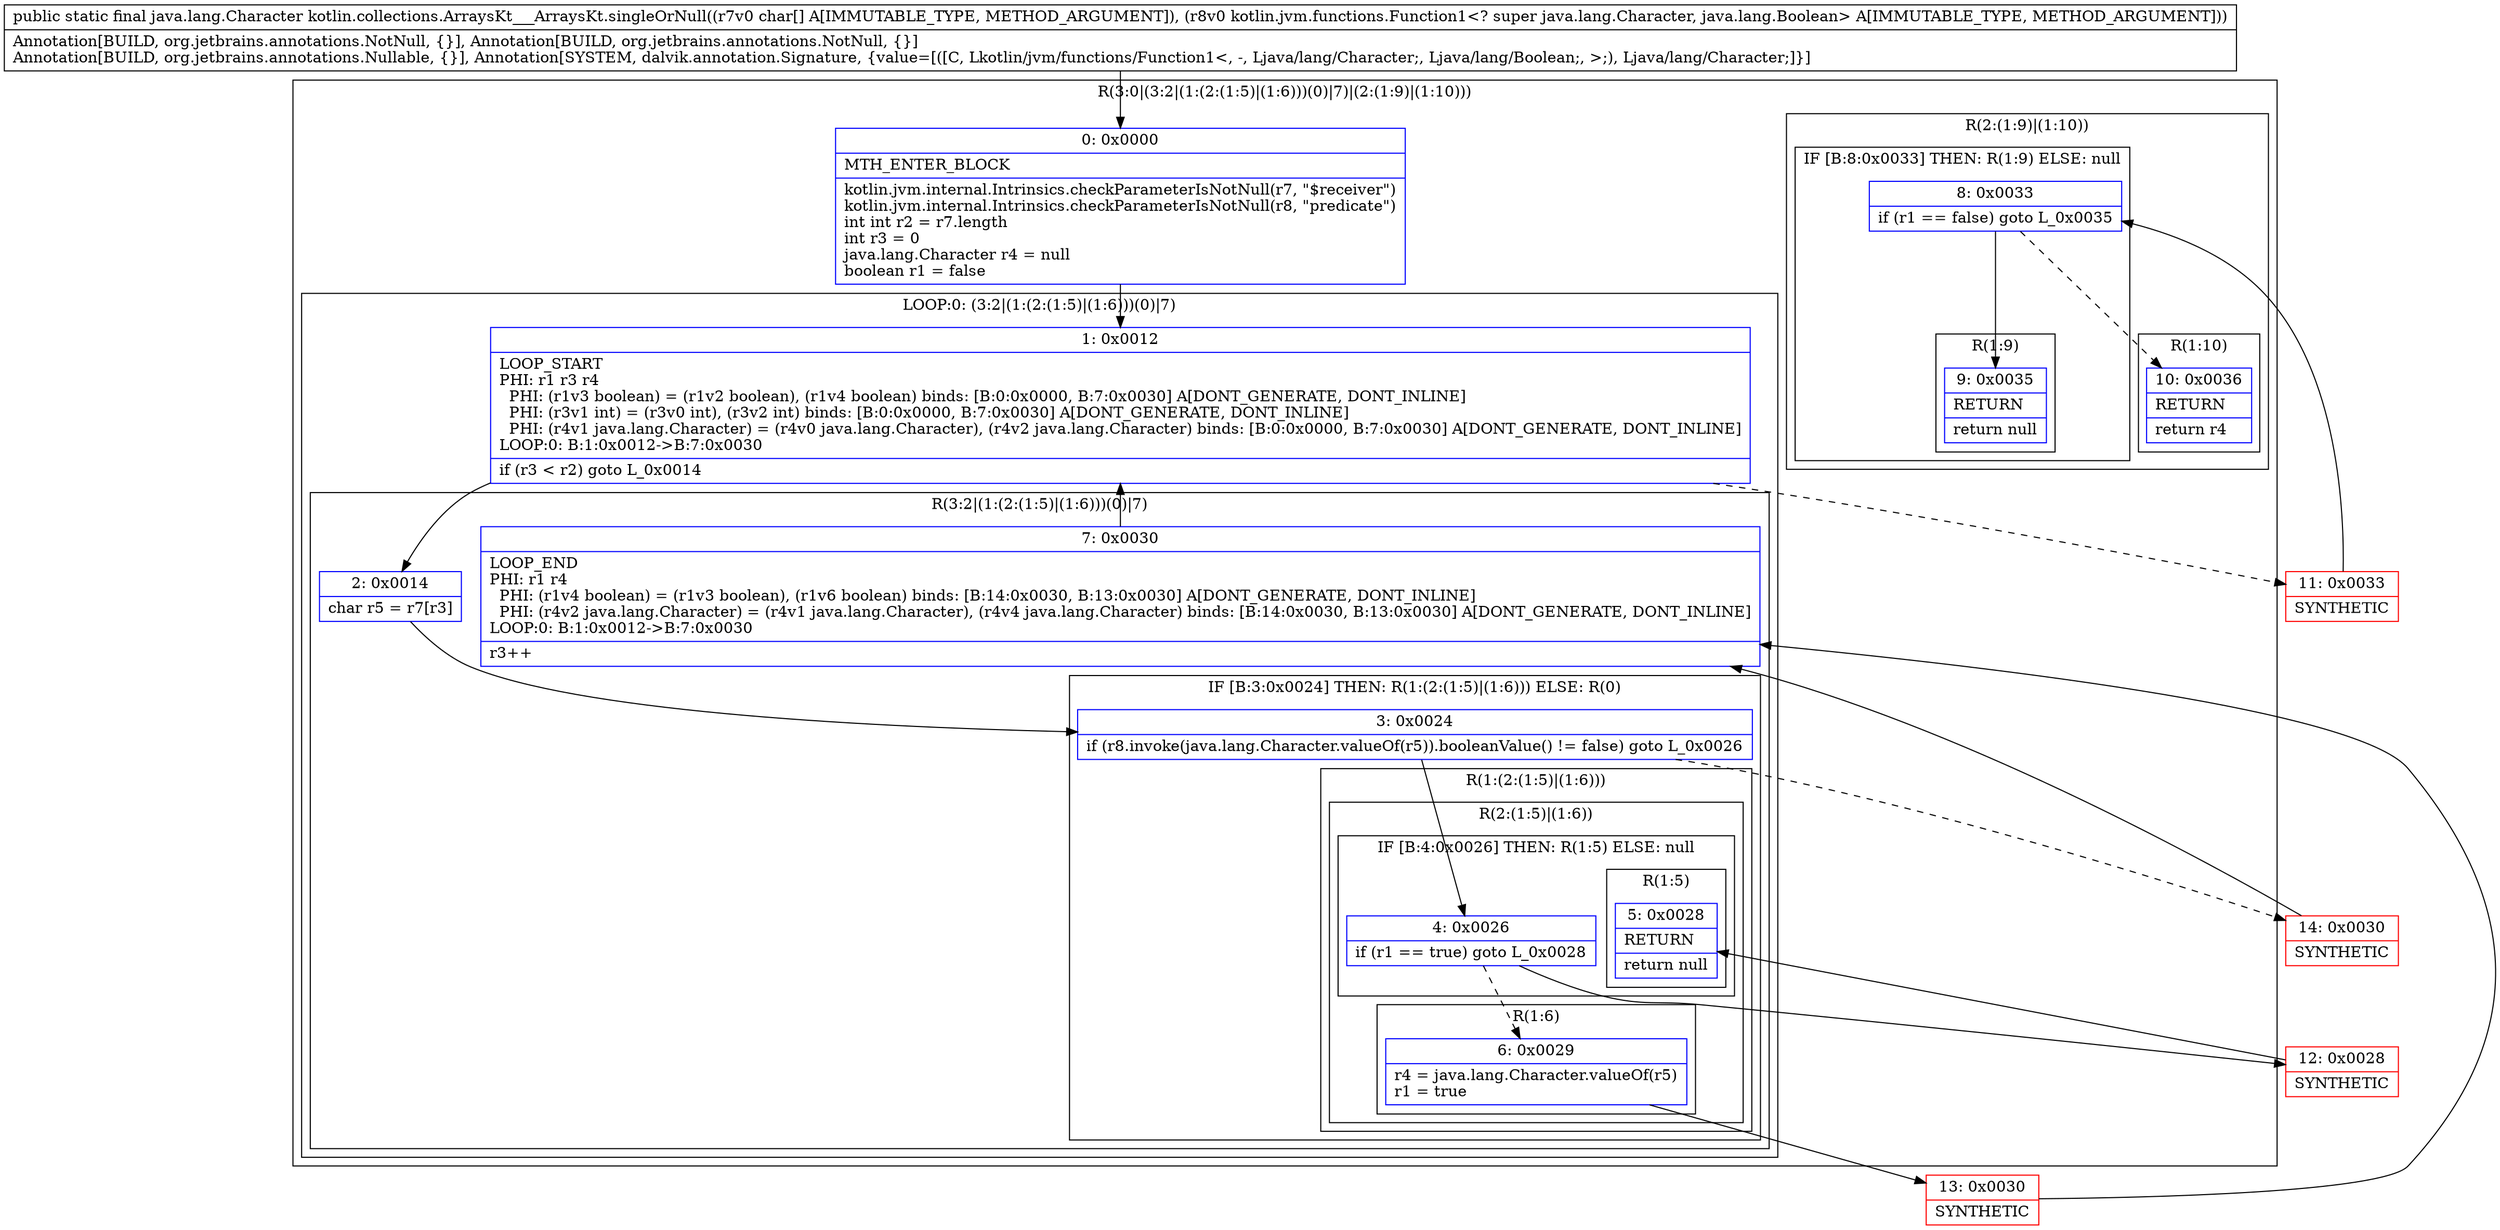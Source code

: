 digraph "CFG forkotlin.collections.ArraysKt___ArraysKt.singleOrNull([CLkotlin\/jvm\/functions\/Function1;)Ljava\/lang\/Character;" {
subgraph cluster_Region_613621815 {
label = "R(3:0|(3:2|(1:(2:(1:5)|(1:6)))(0)|7)|(2:(1:9)|(1:10)))";
node [shape=record,color=blue];
Node_0 [shape=record,label="{0\:\ 0x0000|MTH_ENTER_BLOCK\l|kotlin.jvm.internal.Intrinsics.checkParameterIsNotNull(r7, \"$receiver\")\lkotlin.jvm.internal.Intrinsics.checkParameterIsNotNull(r8, \"predicate\")\lint int r2 = r7.length\lint r3 = 0\ljava.lang.Character r4 = null\lboolean r1 = false\l}"];
subgraph cluster_LoopRegion_1666550384 {
label = "LOOP:0: (3:2|(1:(2:(1:5)|(1:6)))(0)|7)";
node [shape=record,color=blue];
Node_1 [shape=record,label="{1\:\ 0x0012|LOOP_START\lPHI: r1 r3 r4 \l  PHI: (r1v3 boolean) = (r1v2 boolean), (r1v4 boolean) binds: [B:0:0x0000, B:7:0x0030] A[DONT_GENERATE, DONT_INLINE]\l  PHI: (r3v1 int) = (r3v0 int), (r3v2 int) binds: [B:0:0x0000, B:7:0x0030] A[DONT_GENERATE, DONT_INLINE]\l  PHI: (r4v1 java.lang.Character) = (r4v0 java.lang.Character), (r4v2 java.lang.Character) binds: [B:0:0x0000, B:7:0x0030] A[DONT_GENERATE, DONT_INLINE]\lLOOP:0: B:1:0x0012\-\>B:7:0x0030\l|if (r3 \< r2) goto L_0x0014\l}"];
subgraph cluster_Region_409983765 {
label = "R(3:2|(1:(2:(1:5)|(1:6)))(0)|7)";
node [shape=record,color=blue];
Node_2 [shape=record,label="{2\:\ 0x0014|char r5 = r7[r3]\l}"];
subgraph cluster_IfRegion_887455644 {
label = "IF [B:3:0x0024] THEN: R(1:(2:(1:5)|(1:6))) ELSE: R(0)";
node [shape=record,color=blue];
Node_3 [shape=record,label="{3\:\ 0x0024|if (r8.invoke(java.lang.Character.valueOf(r5)).booleanValue() != false) goto L_0x0026\l}"];
subgraph cluster_Region_1785515522 {
label = "R(1:(2:(1:5)|(1:6)))";
node [shape=record,color=blue];
subgraph cluster_Region_1155835248 {
label = "R(2:(1:5)|(1:6))";
node [shape=record,color=blue];
subgraph cluster_IfRegion_325835101 {
label = "IF [B:4:0x0026] THEN: R(1:5) ELSE: null";
node [shape=record,color=blue];
Node_4 [shape=record,label="{4\:\ 0x0026|if (r1 == true) goto L_0x0028\l}"];
subgraph cluster_Region_187539862 {
label = "R(1:5)";
node [shape=record,color=blue];
Node_5 [shape=record,label="{5\:\ 0x0028|RETURN\l|return null\l}"];
}
}
subgraph cluster_Region_2127299723 {
label = "R(1:6)";
node [shape=record,color=blue];
Node_6 [shape=record,label="{6\:\ 0x0029|r4 = java.lang.Character.valueOf(r5)\lr1 = true\l}"];
}
}
}
subgraph cluster_Region_338376432 {
label = "R(0)";
node [shape=record,color=blue];
}
}
Node_7 [shape=record,label="{7\:\ 0x0030|LOOP_END\lPHI: r1 r4 \l  PHI: (r1v4 boolean) = (r1v3 boolean), (r1v6 boolean) binds: [B:14:0x0030, B:13:0x0030] A[DONT_GENERATE, DONT_INLINE]\l  PHI: (r4v2 java.lang.Character) = (r4v1 java.lang.Character), (r4v4 java.lang.Character) binds: [B:14:0x0030, B:13:0x0030] A[DONT_GENERATE, DONT_INLINE]\lLOOP:0: B:1:0x0012\-\>B:7:0x0030\l|r3++\l}"];
}
}
subgraph cluster_Region_406578857 {
label = "R(2:(1:9)|(1:10))";
node [shape=record,color=blue];
subgraph cluster_IfRegion_1975131990 {
label = "IF [B:8:0x0033] THEN: R(1:9) ELSE: null";
node [shape=record,color=blue];
Node_8 [shape=record,label="{8\:\ 0x0033|if (r1 == false) goto L_0x0035\l}"];
subgraph cluster_Region_2039816187 {
label = "R(1:9)";
node [shape=record,color=blue];
Node_9 [shape=record,label="{9\:\ 0x0035|RETURN\l|return null\l}"];
}
}
subgraph cluster_Region_776259130 {
label = "R(1:10)";
node [shape=record,color=blue];
Node_10 [shape=record,label="{10\:\ 0x0036|RETURN\l|return r4\l}"];
}
}
}
Node_11 [shape=record,color=red,label="{11\:\ 0x0033|SYNTHETIC\l}"];
Node_12 [shape=record,color=red,label="{12\:\ 0x0028|SYNTHETIC\l}"];
Node_13 [shape=record,color=red,label="{13\:\ 0x0030|SYNTHETIC\l}"];
Node_14 [shape=record,color=red,label="{14\:\ 0x0030|SYNTHETIC\l}"];
MethodNode[shape=record,label="{public static final java.lang.Character kotlin.collections.ArraysKt___ArraysKt.singleOrNull((r7v0 char[] A[IMMUTABLE_TYPE, METHOD_ARGUMENT]), (r8v0 kotlin.jvm.functions.Function1\<? super java.lang.Character, java.lang.Boolean\> A[IMMUTABLE_TYPE, METHOD_ARGUMENT]))  | Annotation[BUILD, org.jetbrains.annotations.NotNull, \{\}], Annotation[BUILD, org.jetbrains.annotations.NotNull, \{\}]\lAnnotation[BUILD, org.jetbrains.annotations.Nullable, \{\}], Annotation[SYSTEM, dalvik.annotation.Signature, \{value=[([C, Lkotlin\/jvm\/functions\/Function1\<, \-, Ljava\/lang\/Character;, Ljava\/lang\/Boolean;, \>;), Ljava\/lang\/Character;]\}]\l}"];
MethodNode -> Node_0;
Node_0 -> Node_1;
Node_1 -> Node_2;
Node_1 -> Node_11[style=dashed];
Node_2 -> Node_3;
Node_3 -> Node_4;
Node_3 -> Node_14[style=dashed];
Node_4 -> Node_6[style=dashed];
Node_4 -> Node_12;
Node_6 -> Node_13;
Node_7 -> Node_1;
Node_8 -> Node_9;
Node_8 -> Node_10[style=dashed];
Node_11 -> Node_8;
Node_12 -> Node_5;
Node_13 -> Node_7;
Node_14 -> Node_7;
}

